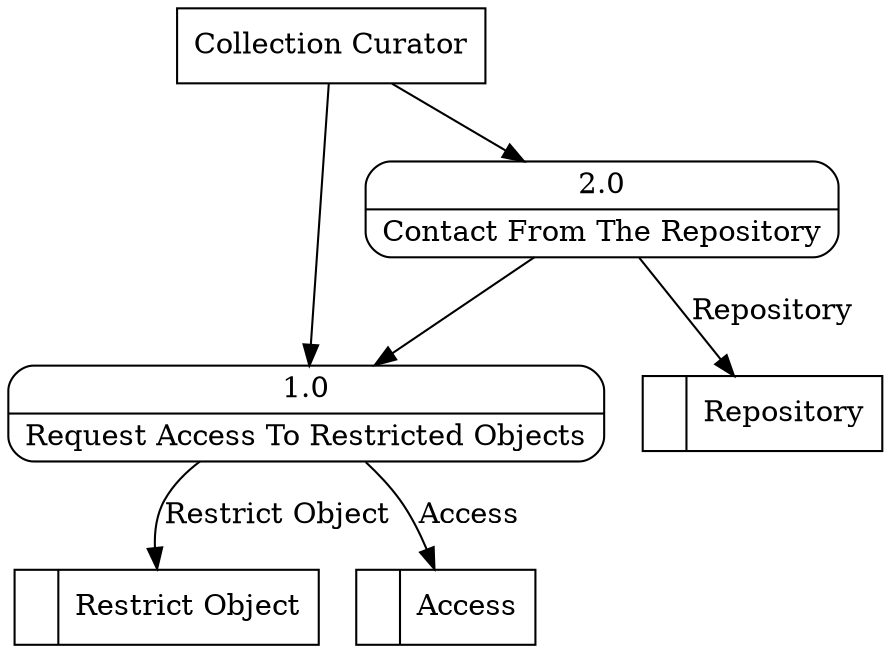 digraph dfd2{ 
node[shape=record]
200 [label="<f0>  |<f1> Restrict Object " ];
201 [label="<f0>  |<f1> Access " ];
202 [label="<f0>  |<f1> Repository " ];
203 [label="Collection Curator" shape=box];
204 [label="{<f0> 1.0|<f1> Request Access To Restricted Objects }" shape=Mrecord];
205 [label="{<f0> 2.0|<f1> Contact From The Repository }" shape=Mrecord];
203 -> 204
203 -> 205
204 -> 201 [label="Access"]
204 -> 200 [label="Restrict Object"]
205 -> 204
205 -> 202 [label="Repository"]
}